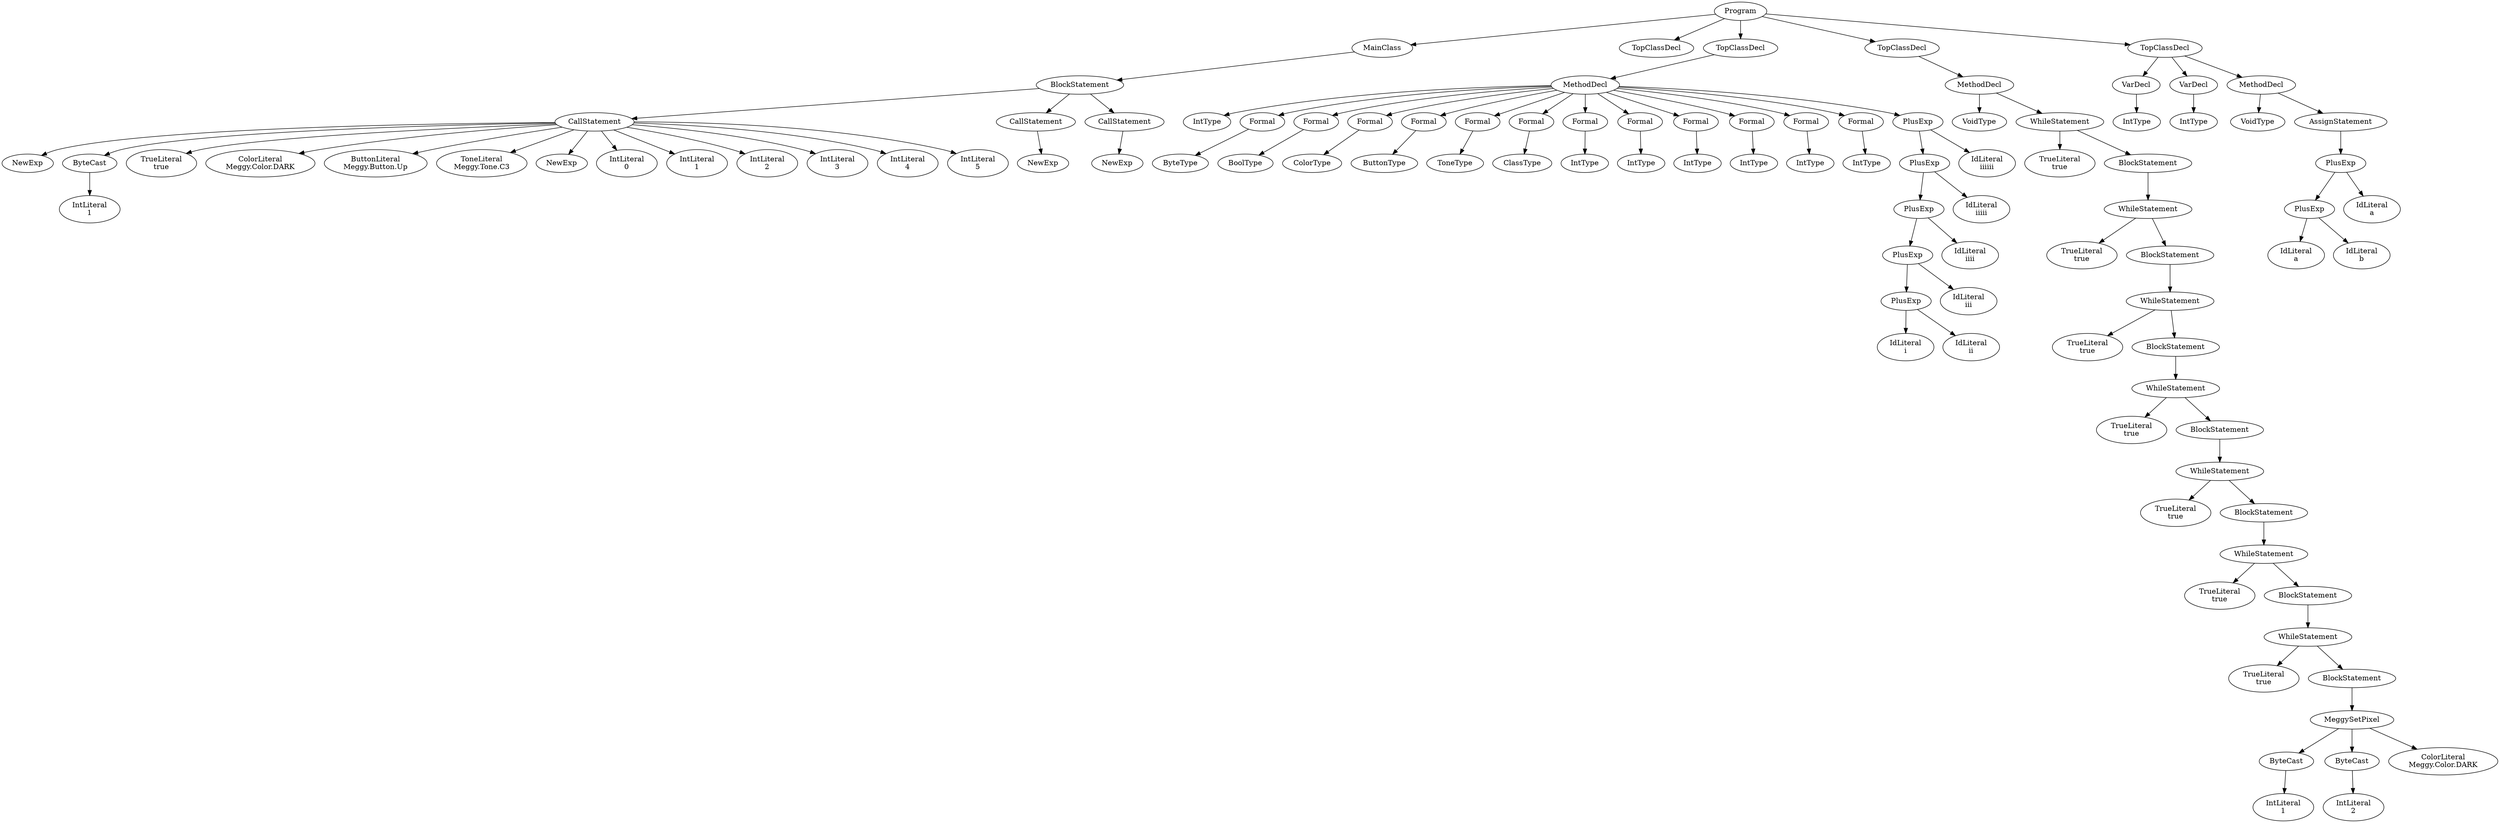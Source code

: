 digraph ASTGraph {
0 [ label="Program" ];
1 [ label="MainClass" ];
0 -> 1
2 [ label="BlockStatement" ];
1 -> 2
3 [ label="CallStatement" ];
2 -> 3
4 [ label="NewExp" ];
3 -> 4
5 [ label="ByteCast" ];
3 -> 5
6 [ label="IntLiteral\n1" ];
5 -> 6
7 [ label="TrueLiteral\ntrue" ];
3 -> 7
8 [ label="ColorLiteral\nMeggy.Color.DARK" ];
3 -> 8
9 [ label="ButtonLiteral\nMeggy.Button.Up" ];
3 -> 9
10 [ label="ToneLiteral\nMeggy.Tone.C3" ];
3 -> 10
11 [ label="NewExp" ];
3 -> 11
12 [ label="IntLiteral\n0" ];
3 -> 12
13 [ label="IntLiteral\n1" ];
3 -> 13
14 [ label="IntLiteral\n2" ];
3 -> 14
15 [ label="IntLiteral\n3" ];
3 -> 15
16 [ label="IntLiteral\n4" ];
3 -> 16
17 [ label="IntLiteral\n5" ];
3 -> 17
18 [ label="CallStatement" ];
2 -> 18
19 [ label="NewExp" ];
18 -> 19
20 [ label="CallStatement" ];
2 -> 20
21 [ label="NewExp" ];
20 -> 21
22 [ label="TopClassDecl" ];
0 -> 22
23 [ label="TopClassDecl" ];
0 -> 23
24 [ label="MethodDecl" ];
23 -> 24
25 [ label="IntType" ];
24 -> 25
26 [ label="Formal" ];
24 -> 26
27 [ label="ByteType" ];
26 -> 27
28 [ label="Formal" ];
24 -> 28
29 [ label="BoolType" ];
28 -> 29
30 [ label="Formal" ];
24 -> 30
31 [ label="ColorType" ];
30 -> 31
32 [ label="Formal" ];
24 -> 32
33 [ label="ButtonType" ];
32 -> 33
34 [ label="Formal" ];
24 -> 34
35 [ label="ToneType" ];
34 -> 35
36 [ label="Formal" ];
24 -> 36
37 [ label="ClassType" ];
36 -> 37
38 [ label="Formal" ];
24 -> 38
39 [ label="IntType" ];
38 -> 39
40 [ label="Formal" ];
24 -> 40
41 [ label="IntType" ];
40 -> 41
42 [ label="Formal" ];
24 -> 42
43 [ label="IntType" ];
42 -> 43
44 [ label="Formal" ];
24 -> 44
45 [ label="IntType" ];
44 -> 45
46 [ label="Formal" ];
24 -> 46
47 [ label="IntType" ];
46 -> 47
48 [ label="Formal" ];
24 -> 48
49 [ label="IntType" ];
48 -> 49
50 [ label="PlusExp" ];
24 -> 50
51 [ label="PlusExp" ];
50 -> 51
52 [ label="PlusExp" ];
51 -> 52
53 [ label="PlusExp" ];
52 -> 53
54 [ label="PlusExp" ];
53 -> 54
55 [ label="IdLiteral\ni" ];
54 -> 55
56 [ label="IdLiteral\nii" ];
54 -> 56
57 [ label="IdLiteral\niii" ];
53 -> 57
58 [ label="IdLiteral\niiii" ];
52 -> 58
59 [ label="IdLiteral\niiiii" ];
51 -> 59
60 [ label="IdLiteral\niiiiii" ];
50 -> 60
61 [ label="TopClassDecl" ];
0 -> 61
62 [ label="MethodDecl" ];
61 -> 62
63 [ label="VoidType" ];
62 -> 63
64 [ label="WhileStatement" ];
62 -> 64
65 [ label="TrueLiteral\ntrue" ];
64 -> 65
66 [ label="BlockStatement" ];
64 -> 66
67 [ label="WhileStatement" ];
66 -> 67
68 [ label="TrueLiteral\ntrue" ];
67 -> 68
69 [ label="BlockStatement" ];
67 -> 69
70 [ label="WhileStatement" ];
69 -> 70
71 [ label="TrueLiteral\ntrue" ];
70 -> 71
72 [ label="BlockStatement" ];
70 -> 72
73 [ label="WhileStatement" ];
72 -> 73
74 [ label="TrueLiteral\ntrue" ];
73 -> 74
75 [ label="BlockStatement" ];
73 -> 75
76 [ label="WhileStatement" ];
75 -> 76
77 [ label="TrueLiteral\ntrue" ];
76 -> 77
78 [ label="BlockStatement" ];
76 -> 78
79 [ label="WhileStatement" ];
78 -> 79
80 [ label="TrueLiteral\ntrue" ];
79 -> 80
81 [ label="BlockStatement" ];
79 -> 81
82 [ label="WhileStatement" ];
81 -> 82
83 [ label="TrueLiteral\ntrue" ];
82 -> 83
84 [ label="BlockStatement" ];
82 -> 84
85 [ label="MeggySetPixel" ];
84 -> 85
86 [ label="ByteCast" ];
85 -> 86
87 [ label="IntLiteral\n1" ];
86 -> 87
88 [ label="ByteCast" ];
85 -> 88
89 [ label="IntLiteral\n2" ];
88 -> 89
90 [ label="ColorLiteral\nMeggy.Color.DARK" ];
85 -> 90
91 [ label="TopClassDecl" ];
0 -> 91
92 [ label="VarDecl" ];
91 -> 92
93 [ label="IntType" ];
92 -> 93
94 [ label="VarDecl" ];
91 -> 94
95 [ label="IntType" ];
94 -> 95
96 [ label="MethodDecl" ];
91 -> 96
97 [ label="VoidType" ];
96 -> 97
98 [ label="AssignStatement" ];
96 -> 98
99 [ label="PlusExp" ];
98 -> 99
100 [ label="PlusExp" ];
99 -> 100
101 [ label="IdLiteral\na" ];
100 -> 101
102 [ label="IdLiteral\nb" ];
100 -> 102
103 [ label="IdLiteral\na" ];
99 -> 103
}
